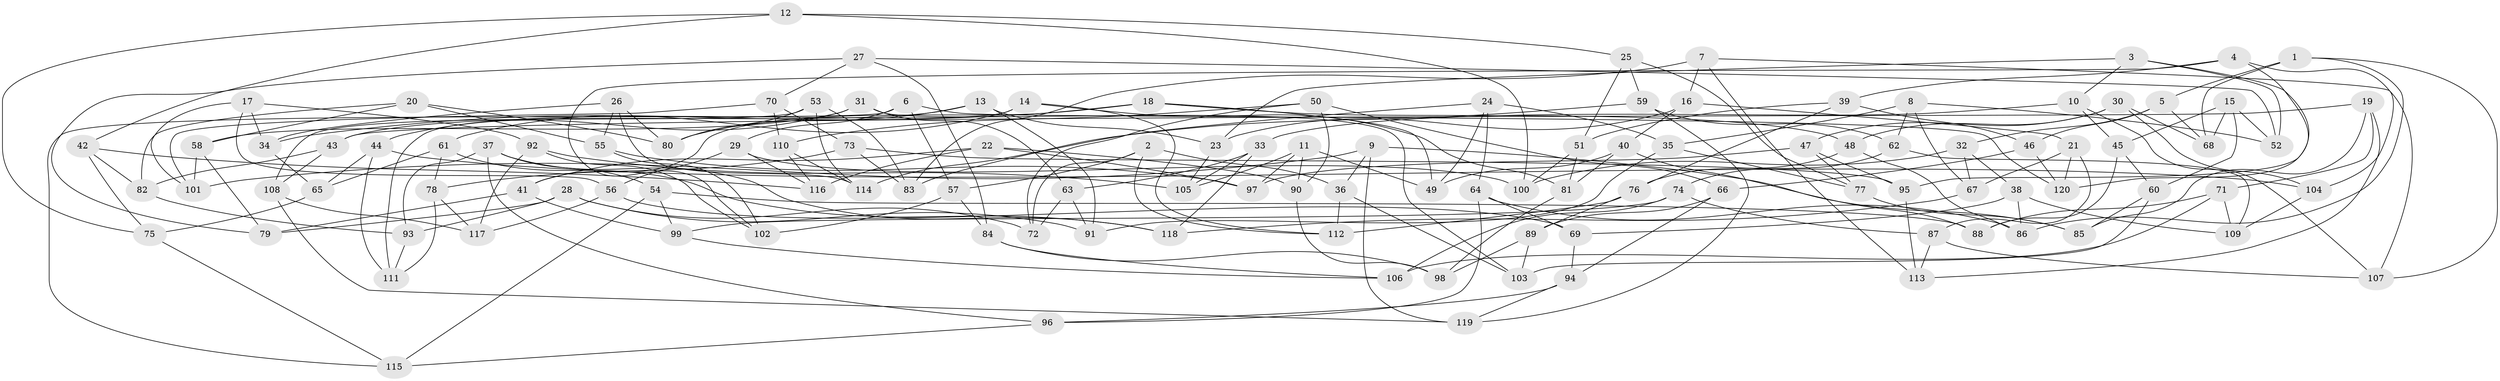 // coarse degree distribution, {5: 0.06493506493506493, 6: 0.4935064935064935, 4: 0.42857142857142855, 3: 0.012987012987012988}
// Generated by graph-tools (version 1.1) at 2025/24/03/03/25 07:24:27]
// undirected, 120 vertices, 240 edges
graph export_dot {
graph [start="1"]
  node [color=gray90,style=filled];
  1;
  2;
  3;
  4;
  5;
  6;
  7;
  8;
  9;
  10;
  11;
  12;
  13;
  14;
  15;
  16;
  17;
  18;
  19;
  20;
  21;
  22;
  23;
  24;
  25;
  26;
  27;
  28;
  29;
  30;
  31;
  32;
  33;
  34;
  35;
  36;
  37;
  38;
  39;
  40;
  41;
  42;
  43;
  44;
  45;
  46;
  47;
  48;
  49;
  50;
  51;
  52;
  53;
  54;
  55;
  56;
  57;
  58;
  59;
  60;
  61;
  62;
  63;
  64;
  65;
  66;
  67;
  68;
  69;
  70;
  71;
  72;
  73;
  74;
  75;
  76;
  77;
  78;
  79;
  80;
  81;
  82;
  83;
  84;
  85;
  86;
  87;
  88;
  89;
  90;
  91;
  92;
  93;
  94;
  95;
  96;
  97;
  98;
  99;
  100;
  101;
  102;
  103;
  104;
  105;
  106;
  107;
  108;
  109;
  110;
  111;
  112;
  113;
  114;
  115;
  116;
  117;
  118;
  119;
  120;
  1 -- 68;
  1 -- 107;
  1 -- 5;
  1 -- 86;
  2 -- 112;
  2 -- 57;
  2 -- 72;
  2 -- 36;
  3 -- 23;
  3 -- 120;
  3 -- 10;
  3 -- 52;
  4 -- 95;
  4 -- 104;
  4 -- 39;
  4 -- 102;
  5 -- 46;
  5 -- 68;
  5 -- 32;
  6 -- 29;
  6 -- 115;
  6 -- 57;
  6 -- 120;
  7 -- 107;
  7 -- 16;
  7 -- 83;
  7 -- 113;
  8 -- 52;
  8 -- 35;
  8 -- 62;
  8 -- 67;
  9 -- 119;
  9 -- 36;
  9 -- 85;
  9 -- 101;
  10 -- 33;
  10 -- 107;
  10 -- 45;
  11 -- 97;
  11 -- 90;
  11 -- 49;
  11 -- 105;
  12 -- 42;
  12 -- 100;
  12 -- 25;
  12 -- 75;
  13 -- 23;
  13 -- 91;
  13 -- 43;
  13 -- 80;
  14 -- 61;
  14 -- 112;
  14 -- 111;
  14 -- 81;
  15 -- 45;
  15 -- 68;
  15 -- 52;
  15 -- 60;
  16 -- 21;
  16 -- 40;
  16 -- 23;
  17 -- 34;
  17 -- 101;
  17 -- 56;
  17 -- 92;
  18 -- 49;
  18 -- 34;
  18 -- 48;
  18 -- 41;
  19 -- 113;
  19 -- 85;
  19 -- 43;
  19 -- 71;
  20 -- 82;
  20 -- 58;
  20 -- 80;
  20 -- 55;
  21 -- 87;
  21 -- 67;
  21 -- 120;
  22 -- 116;
  22 -- 90;
  22 -- 97;
  22 -- 41;
  23 -- 105;
  24 -- 64;
  24 -- 83;
  24 -- 35;
  24 -- 49;
  25 -- 51;
  25 -- 59;
  25 -- 77;
  26 -- 55;
  26 -- 114;
  26 -- 80;
  26 -- 34;
  27 -- 84;
  27 -- 52;
  27 -- 70;
  27 -- 79;
  28 -- 93;
  28 -- 72;
  28 -- 79;
  28 -- 91;
  29 -- 100;
  29 -- 116;
  29 -- 56;
  30 -- 104;
  30 -- 48;
  30 -- 68;
  30 -- 47;
  31 -- 103;
  31 -- 58;
  31 -- 44;
  31 -- 63;
  32 -- 100;
  32 -- 38;
  32 -- 67;
  33 -- 63;
  33 -- 118;
  33 -- 105;
  34 -- 65;
  35 -- 77;
  35 -- 91;
  36 -- 112;
  36 -- 103;
  37 -- 118;
  37 -- 54;
  37 -- 93;
  37 -- 96;
  38 -- 86;
  38 -- 69;
  38 -- 109;
  39 -- 46;
  39 -- 51;
  39 -- 76;
  40 -- 49;
  40 -- 81;
  40 -- 88;
  41 -- 79;
  41 -- 99;
  42 -- 82;
  42 -- 116;
  42 -- 75;
  43 -- 108;
  43 -- 82;
  44 -- 111;
  44 -- 65;
  44 -- 104;
  45 -- 88;
  45 -- 60;
  46 -- 66;
  46 -- 120;
  47 -- 95;
  47 -- 97;
  47 -- 77;
  48 -- 86;
  48 -- 76;
  50 -- 72;
  50 -- 90;
  50 -- 66;
  50 -- 110;
  51 -- 81;
  51 -- 100;
  53 -- 114;
  53 -- 83;
  53 -- 108;
  53 -- 80;
  54 -- 99;
  54 -- 88;
  54 -- 115;
  55 -- 97;
  55 -- 102;
  56 -- 69;
  56 -- 117;
  57 -- 102;
  57 -- 84;
  58 -- 101;
  58 -- 79;
  59 -- 114;
  59 -- 62;
  59 -- 119;
  60 -- 103;
  60 -- 85;
  61 -- 118;
  61 -- 78;
  61 -- 65;
  62 -- 74;
  62 -- 109;
  63 -- 91;
  63 -- 72;
  64 -- 96;
  64 -- 69;
  64 -- 86;
  65 -- 75;
  66 -- 89;
  66 -- 94;
  67 -- 118;
  69 -- 94;
  70 -- 73;
  70 -- 110;
  70 -- 101;
  71 -- 109;
  71 -- 88;
  71 -- 106;
  73 -- 95;
  73 -- 83;
  73 -- 78;
  74 -- 106;
  74 -- 87;
  74 -- 99;
  75 -- 115;
  76 -- 112;
  76 -- 89;
  77 -- 85;
  78 -- 117;
  78 -- 111;
  81 -- 98;
  82 -- 93;
  84 -- 98;
  84 -- 106;
  87 -- 113;
  87 -- 107;
  89 -- 98;
  89 -- 103;
  90 -- 98;
  92 -- 117;
  92 -- 102;
  92 -- 105;
  93 -- 111;
  94 -- 96;
  94 -- 119;
  95 -- 113;
  96 -- 115;
  99 -- 106;
  104 -- 109;
  108 -- 119;
  108 -- 117;
  110 -- 114;
  110 -- 116;
}
